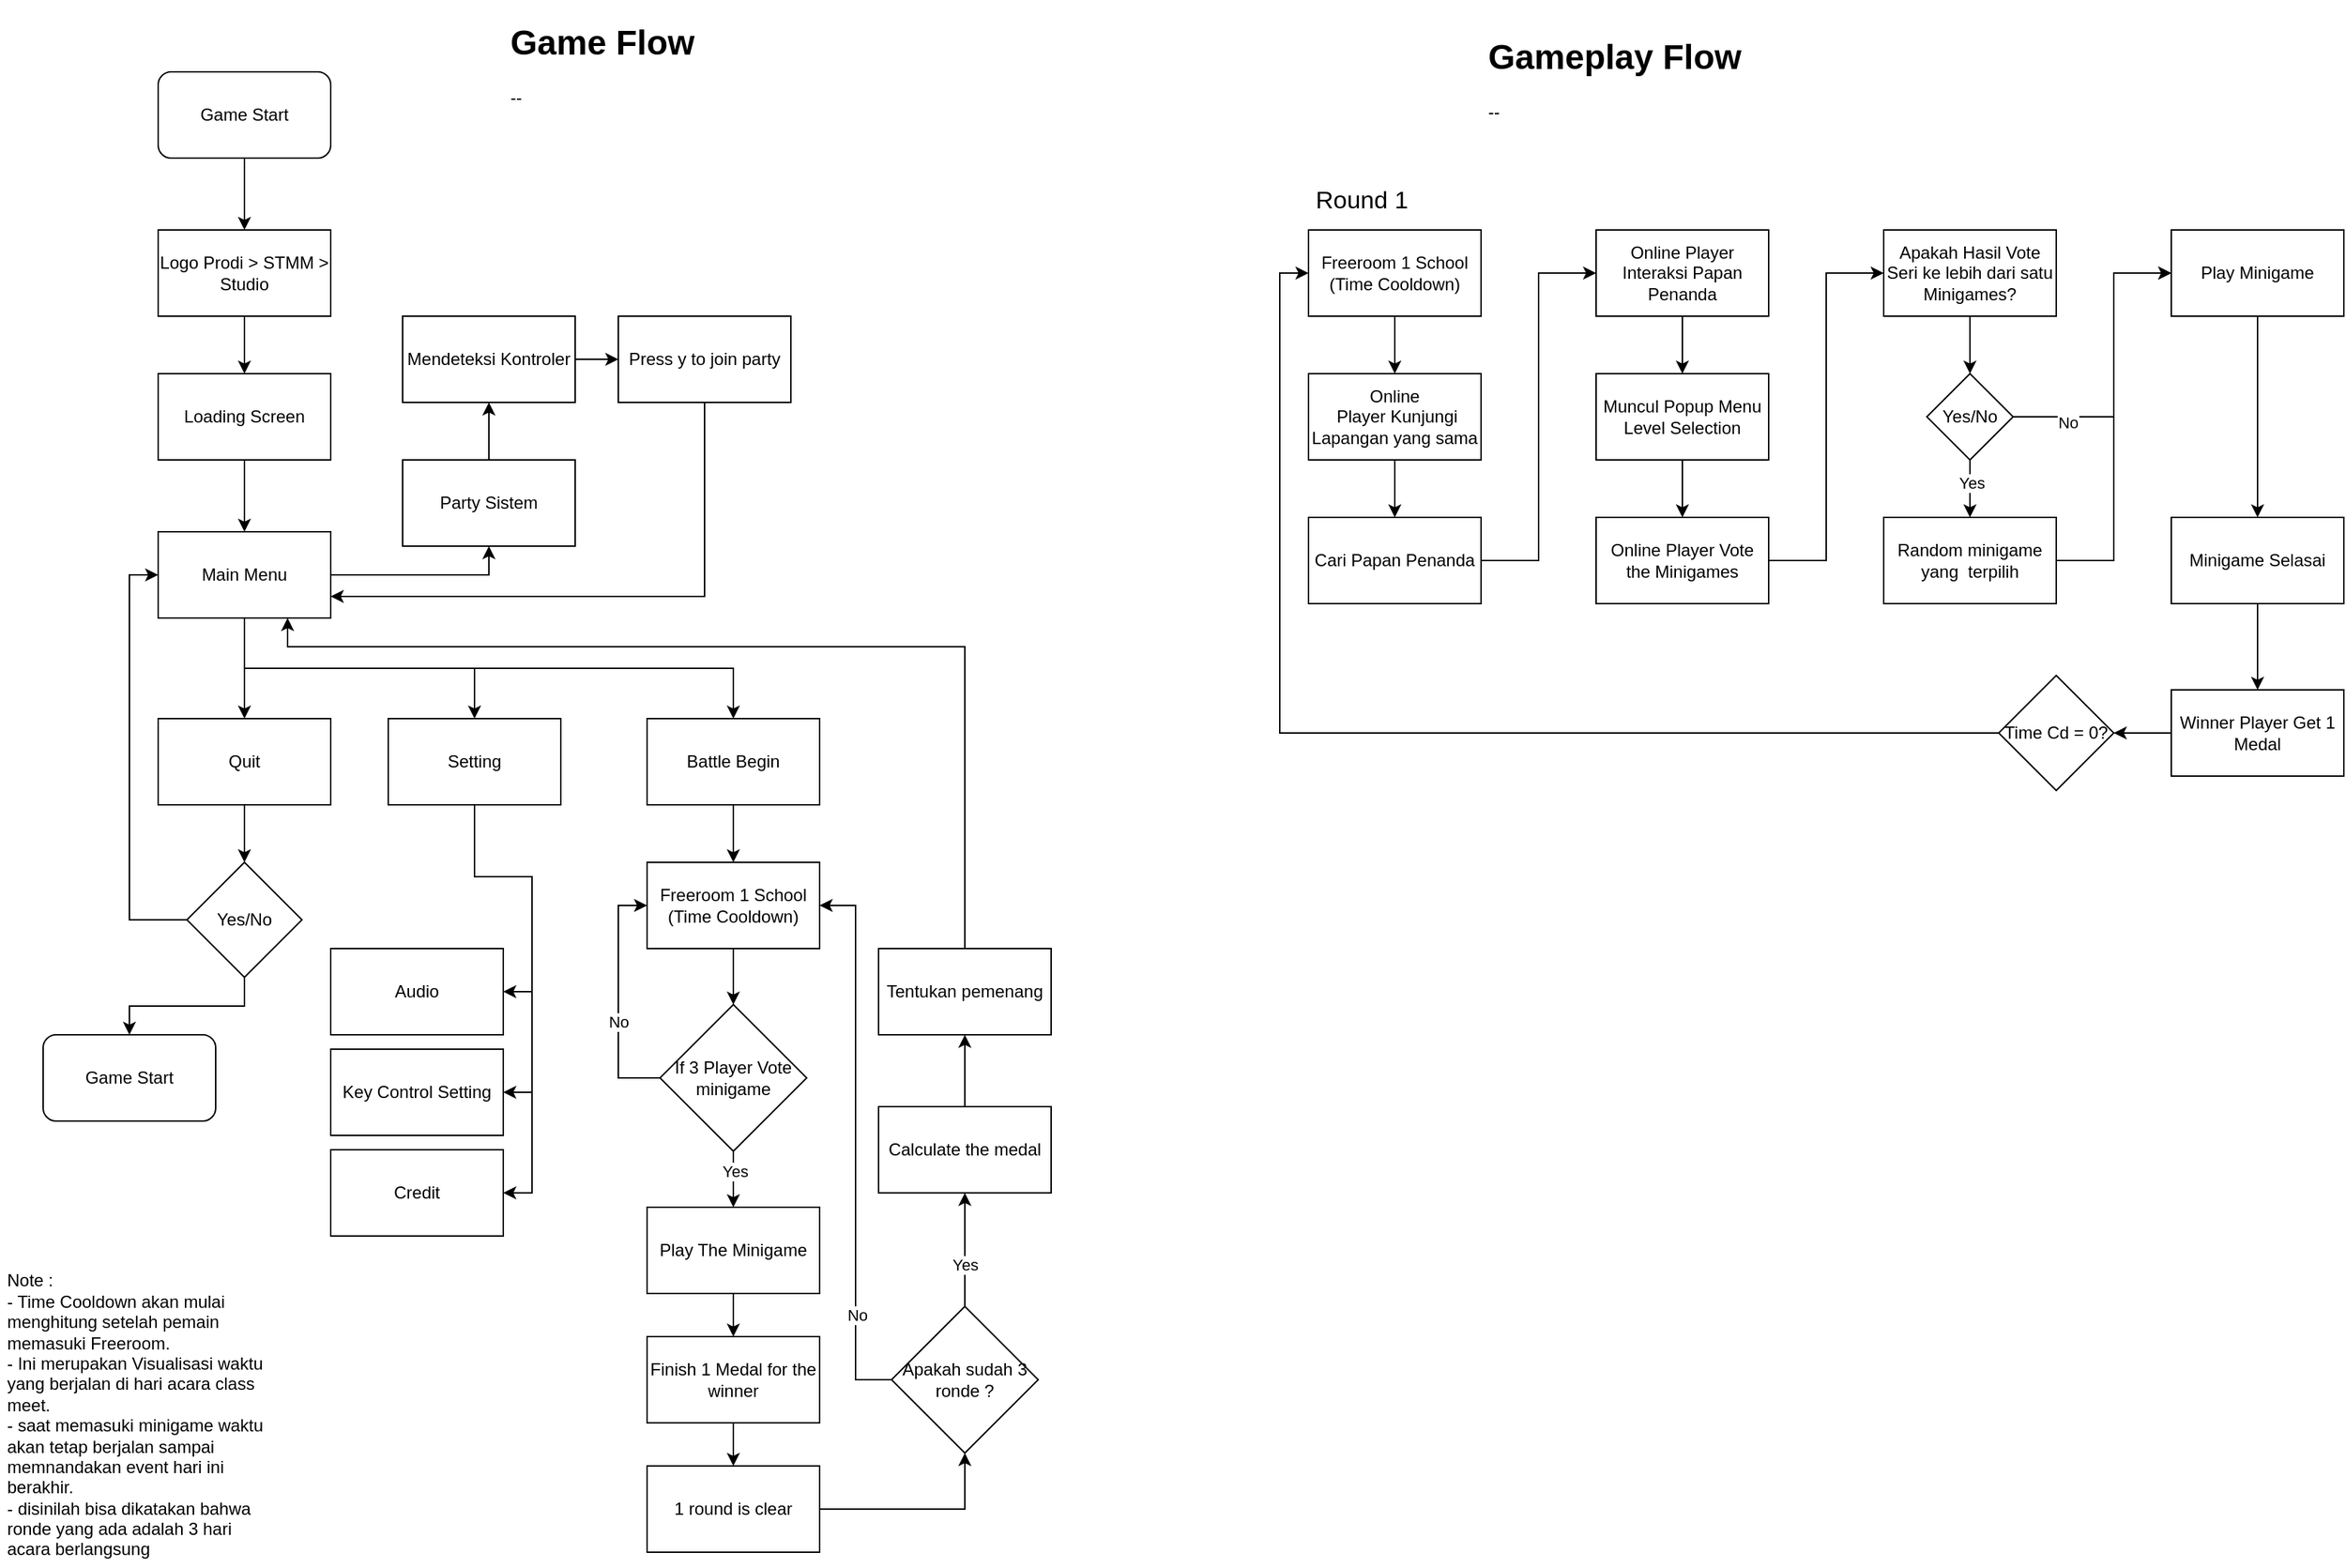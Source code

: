 <mxfile version="23.1.0" type="github">
  <diagram name="Page-1" id="PAmlABkw8AqGcg0zfsbD">
    <mxGraphModel dx="1035" dy="522" grid="1" gridSize="10" guides="1" tooltips="1" connect="1" arrows="1" fold="1" page="1" pageScale="1" pageWidth="850" pageHeight="1100" math="0" shadow="0">
      <root>
        <mxCell id="0" />
        <mxCell id="1" parent="0" />
        <mxCell id="R9gAzU4-4KS_lakZ7gdE-11" value="" style="edgeStyle=orthogonalEdgeStyle;rounded=0;orthogonalLoop=1;jettySize=auto;html=1;" parent="1" source="R9gAzU4-4KS_lakZ7gdE-1" target="R9gAzU4-4KS_lakZ7gdE-2" edge="1">
          <mxGeometry relative="1" as="geometry" />
        </mxCell>
        <mxCell id="R9gAzU4-4KS_lakZ7gdE-1" value="Game Start" style="rounded=1;whiteSpace=wrap;html=1;" parent="1" vertex="1">
          <mxGeometry x="120" y="50" width="120" height="60" as="geometry" />
        </mxCell>
        <mxCell id="R9gAzU4-4KS_lakZ7gdE-12" value="" style="edgeStyle=orthogonalEdgeStyle;rounded=0;orthogonalLoop=1;jettySize=auto;html=1;" parent="1" source="R9gAzU4-4KS_lakZ7gdE-2" target="R9gAzU4-4KS_lakZ7gdE-3" edge="1">
          <mxGeometry relative="1" as="geometry" />
        </mxCell>
        <mxCell id="R9gAzU4-4KS_lakZ7gdE-2" value="Logo Prodi &amp;gt; STMM &amp;gt; Studio" style="rounded=0;whiteSpace=wrap;html=1;" parent="1" vertex="1">
          <mxGeometry x="120" y="160" width="120" height="60" as="geometry" />
        </mxCell>
        <mxCell id="R9gAzU4-4KS_lakZ7gdE-13" value="" style="edgeStyle=orthogonalEdgeStyle;rounded=0;orthogonalLoop=1;jettySize=auto;html=1;" parent="1" source="R9gAzU4-4KS_lakZ7gdE-3" target="R9gAzU4-4KS_lakZ7gdE-4" edge="1">
          <mxGeometry relative="1" as="geometry" />
        </mxCell>
        <mxCell id="R9gAzU4-4KS_lakZ7gdE-3" value="Loading Screen" style="rounded=0;whiteSpace=wrap;html=1;" parent="1" vertex="1">
          <mxGeometry x="120" y="260" width="120" height="60" as="geometry" />
        </mxCell>
        <mxCell id="R9gAzU4-4KS_lakZ7gdE-14" value="" style="edgeStyle=orthogonalEdgeStyle;rounded=0;orthogonalLoop=1;jettySize=auto;html=1;" parent="1" source="R9gAzU4-4KS_lakZ7gdE-4" target="R9gAzU4-4KS_lakZ7gdE-5" edge="1">
          <mxGeometry relative="1" as="geometry" />
        </mxCell>
        <mxCell id="R9gAzU4-4KS_lakZ7gdE-23" style="edgeStyle=orthogonalEdgeStyle;rounded=0;orthogonalLoop=1;jettySize=auto;html=1;exitX=0.5;exitY=1;exitDx=0;exitDy=0;entryX=0.5;entryY=0;entryDx=0;entryDy=0;" parent="1" source="R9gAzU4-4KS_lakZ7gdE-4" target="R9gAzU4-4KS_lakZ7gdE-15" edge="1">
          <mxGeometry relative="1" as="geometry" />
        </mxCell>
        <mxCell id="R9gAzU4-4KS_lakZ7gdE-26" style="edgeStyle=orthogonalEdgeStyle;rounded=0;orthogonalLoop=1;jettySize=auto;html=1;exitX=1;exitY=0.5;exitDx=0;exitDy=0;entryX=0.5;entryY=1;entryDx=0;entryDy=0;" parent="1" source="R9gAzU4-4KS_lakZ7gdE-4" target="R9gAzU4-4KS_lakZ7gdE-24" edge="1">
          <mxGeometry relative="1" as="geometry" />
        </mxCell>
        <mxCell id="R9gAzU4-4KS_lakZ7gdE-36" style="edgeStyle=orthogonalEdgeStyle;rounded=0;orthogonalLoop=1;jettySize=auto;html=1;exitX=0.5;exitY=1;exitDx=0;exitDy=0;entryX=0.5;entryY=0;entryDx=0;entryDy=0;" parent="1" source="R9gAzU4-4KS_lakZ7gdE-4" target="R9gAzU4-4KS_lakZ7gdE-35" edge="1">
          <mxGeometry relative="1" as="geometry" />
        </mxCell>
        <mxCell id="R9gAzU4-4KS_lakZ7gdE-4" value="Main Menu" style="rounded=0;whiteSpace=wrap;html=1;" parent="1" vertex="1">
          <mxGeometry x="120" y="370" width="120" height="60" as="geometry" />
        </mxCell>
        <mxCell id="R9gAzU4-4KS_lakZ7gdE-9" style="edgeStyle=orthogonalEdgeStyle;rounded=0;orthogonalLoop=1;jettySize=auto;html=1;" parent="1" source="R9gAzU4-4KS_lakZ7gdE-5" target="R9gAzU4-4KS_lakZ7gdE-6" edge="1">
          <mxGeometry relative="1" as="geometry" />
        </mxCell>
        <mxCell id="R9gAzU4-4KS_lakZ7gdE-5" value="Quit" style="rounded=0;whiteSpace=wrap;html=1;" parent="1" vertex="1">
          <mxGeometry x="120" y="500" width="120" height="60" as="geometry" />
        </mxCell>
        <mxCell id="R9gAzU4-4KS_lakZ7gdE-8" style="edgeStyle=orthogonalEdgeStyle;rounded=0;orthogonalLoop=1;jettySize=auto;html=1;entryX=0.5;entryY=0;entryDx=0;entryDy=0;" parent="1" source="R9gAzU4-4KS_lakZ7gdE-6" target="R9gAzU4-4KS_lakZ7gdE-7" edge="1">
          <mxGeometry relative="1" as="geometry" />
        </mxCell>
        <mxCell id="R9gAzU4-4KS_lakZ7gdE-10" style="edgeStyle=orthogonalEdgeStyle;rounded=0;orthogonalLoop=1;jettySize=auto;html=1;exitX=0;exitY=0.5;exitDx=0;exitDy=0;entryX=0;entryY=0.5;entryDx=0;entryDy=0;" parent="1" source="R9gAzU4-4KS_lakZ7gdE-6" target="R9gAzU4-4KS_lakZ7gdE-4" edge="1">
          <mxGeometry relative="1" as="geometry" />
        </mxCell>
        <mxCell id="R9gAzU4-4KS_lakZ7gdE-6" value="Yes/No" style="rhombus;whiteSpace=wrap;html=1;" parent="1" vertex="1">
          <mxGeometry x="140" y="600" width="80" height="80" as="geometry" />
        </mxCell>
        <mxCell id="R9gAzU4-4KS_lakZ7gdE-7" value="Game Start" style="rounded=1;whiteSpace=wrap;html=1;" parent="1" vertex="1">
          <mxGeometry x="40" y="720" width="120" height="60" as="geometry" />
        </mxCell>
        <mxCell id="R9gAzU4-4KS_lakZ7gdE-20" style="edgeStyle=orthogonalEdgeStyle;rounded=0;orthogonalLoop=1;jettySize=auto;html=1;exitX=0.5;exitY=1;exitDx=0;exitDy=0;entryX=1;entryY=0.5;entryDx=0;entryDy=0;" parent="1" source="R9gAzU4-4KS_lakZ7gdE-15" target="R9gAzU4-4KS_lakZ7gdE-16" edge="1">
          <mxGeometry relative="1" as="geometry" />
        </mxCell>
        <mxCell id="R9gAzU4-4KS_lakZ7gdE-21" style="edgeStyle=orthogonalEdgeStyle;rounded=0;orthogonalLoop=1;jettySize=auto;html=1;exitX=0.5;exitY=1;exitDx=0;exitDy=0;entryX=1;entryY=0.5;entryDx=0;entryDy=0;" parent="1" source="R9gAzU4-4KS_lakZ7gdE-15" target="R9gAzU4-4KS_lakZ7gdE-17" edge="1">
          <mxGeometry relative="1" as="geometry">
            <Array as="points">
              <mxPoint x="340" y="610" />
              <mxPoint x="380" y="610" />
              <mxPoint x="380" y="760" />
            </Array>
          </mxGeometry>
        </mxCell>
        <mxCell id="R9gAzU4-4KS_lakZ7gdE-22" style="edgeStyle=orthogonalEdgeStyle;rounded=0;orthogonalLoop=1;jettySize=auto;html=1;exitX=0.5;exitY=1;exitDx=0;exitDy=0;entryX=1;entryY=0.5;entryDx=0;entryDy=0;" parent="1" source="R9gAzU4-4KS_lakZ7gdE-15" target="R9gAzU4-4KS_lakZ7gdE-18" edge="1">
          <mxGeometry relative="1" as="geometry">
            <Array as="points">
              <mxPoint x="340" y="610" />
              <mxPoint x="380" y="610" />
              <mxPoint x="380" y="830" />
            </Array>
          </mxGeometry>
        </mxCell>
        <mxCell id="R9gAzU4-4KS_lakZ7gdE-15" value="Setting" style="rounded=0;whiteSpace=wrap;html=1;" parent="1" vertex="1">
          <mxGeometry x="280" y="500" width="120" height="60" as="geometry" />
        </mxCell>
        <mxCell id="R9gAzU4-4KS_lakZ7gdE-16" value="Audio" style="rounded=0;whiteSpace=wrap;html=1;" parent="1" vertex="1">
          <mxGeometry x="240" y="660" width="120" height="60" as="geometry" />
        </mxCell>
        <mxCell id="R9gAzU4-4KS_lakZ7gdE-17" value="Key Control Setting" style="rounded=0;whiteSpace=wrap;html=1;" parent="1" vertex="1">
          <mxGeometry x="240" y="730" width="120" height="60" as="geometry" />
        </mxCell>
        <mxCell id="R9gAzU4-4KS_lakZ7gdE-18" value="Credit" style="rounded=0;whiteSpace=wrap;html=1;" parent="1" vertex="1">
          <mxGeometry x="240" y="800" width="120" height="60" as="geometry" />
        </mxCell>
        <mxCell id="R9gAzU4-4KS_lakZ7gdE-29" value="" style="edgeStyle=orthogonalEdgeStyle;rounded=0;orthogonalLoop=1;jettySize=auto;html=1;" parent="1" source="R9gAzU4-4KS_lakZ7gdE-24" target="R9gAzU4-4KS_lakZ7gdE-28" edge="1">
          <mxGeometry relative="1" as="geometry" />
        </mxCell>
        <mxCell id="R9gAzU4-4KS_lakZ7gdE-24" value="Party Sistem" style="rounded=0;whiteSpace=wrap;html=1;" parent="1" vertex="1">
          <mxGeometry x="290" y="320" width="120" height="60" as="geometry" />
        </mxCell>
        <mxCell id="R9gAzU4-4KS_lakZ7gdE-31" value="" style="edgeStyle=orthogonalEdgeStyle;rounded=0;orthogonalLoop=1;jettySize=auto;html=1;" parent="1" source="R9gAzU4-4KS_lakZ7gdE-28" target="R9gAzU4-4KS_lakZ7gdE-30" edge="1">
          <mxGeometry relative="1" as="geometry" />
        </mxCell>
        <mxCell id="R9gAzU4-4KS_lakZ7gdE-28" value="Mendeteksi Kontroler" style="rounded=0;whiteSpace=wrap;html=1;" parent="1" vertex="1">
          <mxGeometry x="290" y="220" width="120" height="60" as="geometry" />
        </mxCell>
        <mxCell id="R9gAzU4-4KS_lakZ7gdE-33" style="edgeStyle=orthogonalEdgeStyle;rounded=0;orthogonalLoop=1;jettySize=auto;html=1;exitX=0.5;exitY=1;exitDx=0;exitDy=0;entryX=1;entryY=0.75;entryDx=0;entryDy=0;" parent="1" source="R9gAzU4-4KS_lakZ7gdE-30" target="R9gAzU4-4KS_lakZ7gdE-4" edge="1">
          <mxGeometry relative="1" as="geometry" />
        </mxCell>
        <mxCell id="R9gAzU4-4KS_lakZ7gdE-30" value="Press y to join party" style="rounded=0;whiteSpace=wrap;html=1;" parent="1" vertex="1">
          <mxGeometry x="440" y="220" width="120" height="60" as="geometry" />
        </mxCell>
        <mxCell id="R9gAzU4-4KS_lakZ7gdE-42" value="" style="edgeStyle=orthogonalEdgeStyle;rounded=0;orthogonalLoop=1;jettySize=auto;html=1;" parent="1" source="R9gAzU4-4KS_lakZ7gdE-35" target="R9gAzU4-4KS_lakZ7gdE-37" edge="1">
          <mxGeometry relative="1" as="geometry" />
        </mxCell>
        <mxCell id="R9gAzU4-4KS_lakZ7gdE-35" value="Battle Begin" style="rounded=0;whiteSpace=wrap;html=1;" parent="1" vertex="1">
          <mxGeometry x="460" y="500" width="120" height="60" as="geometry" />
        </mxCell>
        <mxCell id="R9gAzU4-4KS_lakZ7gdE-43" value="" style="edgeStyle=orthogonalEdgeStyle;rounded=0;orthogonalLoop=1;jettySize=auto;html=1;" parent="1" source="R9gAzU4-4KS_lakZ7gdE-37" target="R9gAzU4-4KS_lakZ7gdE-39" edge="1">
          <mxGeometry relative="1" as="geometry" />
        </mxCell>
        <mxCell id="R9gAzU4-4KS_lakZ7gdE-37" value="Freeroom 1 School&lt;br&gt;(Time Cooldown)" style="rounded=0;whiteSpace=wrap;html=1;" parent="1" vertex="1">
          <mxGeometry x="460" y="600" width="120" height="60" as="geometry" />
        </mxCell>
        <mxCell id="R9gAzU4-4KS_lakZ7gdE-40" style="edgeStyle=orthogonalEdgeStyle;rounded=0;orthogonalLoop=1;jettySize=auto;html=1;exitX=0;exitY=0.5;exitDx=0;exitDy=0;entryX=0;entryY=0.5;entryDx=0;entryDy=0;" parent="1" source="R9gAzU4-4KS_lakZ7gdE-39" target="R9gAzU4-4KS_lakZ7gdE-37" edge="1">
          <mxGeometry relative="1" as="geometry" />
        </mxCell>
        <mxCell id="R9gAzU4-4KS_lakZ7gdE-41" value="No" style="edgeLabel;html=1;align=center;verticalAlign=middle;resizable=0;points=[];" parent="R9gAzU4-4KS_lakZ7gdE-40" vertex="1" connectable="0">
          <mxGeometry x="-0.195" relative="1" as="geometry">
            <mxPoint as="offset" />
          </mxGeometry>
        </mxCell>
        <mxCell id="R9gAzU4-4KS_lakZ7gdE-45" value="" style="edgeStyle=orthogonalEdgeStyle;rounded=0;orthogonalLoop=1;jettySize=auto;html=1;" parent="1" source="R9gAzU4-4KS_lakZ7gdE-39" target="R9gAzU4-4KS_lakZ7gdE-44" edge="1">
          <mxGeometry relative="1" as="geometry" />
        </mxCell>
        <mxCell id="R9gAzU4-4KS_lakZ7gdE-46" value="Yes" style="edgeLabel;html=1;align=center;verticalAlign=middle;resizable=0;points=[];" parent="R9gAzU4-4KS_lakZ7gdE-45" vertex="1" connectable="0">
          <mxGeometry x="-0.286" y="1" relative="1" as="geometry">
            <mxPoint y="-1" as="offset" />
          </mxGeometry>
        </mxCell>
        <mxCell id="R9gAzU4-4KS_lakZ7gdE-39" value="If 3 Player Vote minigame" style="rhombus;whiteSpace=wrap;html=1;" parent="1" vertex="1">
          <mxGeometry x="469" y="699" width="102" height="102" as="geometry" />
        </mxCell>
        <mxCell id="R9gAzU4-4KS_lakZ7gdE-48" value="" style="edgeStyle=orthogonalEdgeStyle;rounded=0;orthogonalLoop=1;jettySize=auto;html=1;" parent="1" source="R9gAzU4-4KS_lakZ7gdE-44" target="R9gAzU4-4KS_lakZ7gdE-47" edge="1">
          <mxGeometry relative="1" as="geometry" />
        </mxCell>
        <mxCell id="R9gAzU4-4KS_lakZ7gdE-44" value="Play The Minigame" style="rounded=0;whiteSpace=wrap;html=1;" parent="1" vertex="1">
          <mxGeometry x="460" y="840" width="120" height="60" as="geometry" />
        </mxCell>
        <mxCell id="R9gAzU4-4KS_lakZ7gdE-50" value="" style="edgeStyle=orthogonalEdgeStyle;rounded=0;orthogonalLoop=1;jettySize=auto;html=1;" parent="1" source="R9gAzU4-4KS_lakZ7gdE-47" target="R9gAzU4-4KS_lakZ7gdE-49" edge="1">
          <mxGeometry relative="1" as="geometry" />
        </mxCell>
        <mxCell id="R9gAzU4-4KS_lakZ7gdE-47" value="Finish 1 Medal for the winner" style="whiteSpace=wrap;html=1;rounded=0;" parent="1" vertex="1">
          <mxGeometry x="460" y="930" width="120" height="60" as="geometry" />
        </mxCell>
        <mxCell id="R9gAzU4-4KS_lakZ7gdE-52" style="edgeStyle=orthogonalEdgeStyle;rounded=0;orthogonalLoop=1;jettySize=auto;html=1;exitX=1;exitY=0.5;exitDx=0;exitDy=0;entryX=0.5;entryY=1;entryDx=0;entryDy=0;" parent="1" source="R9gAzU4-4KS_lakZ7gdE-49" target="R9gAzU4-4KS_lakZ7gdE-51" edge="1">
          <mxGeometry relative="1" as="geometry" />
        </mxCell>
        <mxCell id="R9gAzU4-4KS_lakZ7gdE-49" value="1 round is clear" style="whiteSpace=wrap;html=1;rounded=0;" parent="1" vertex="1">
          <mxGeometry x="460" y="1020" width="120" height="60" as="geometry" />
        </mxCell>
        <mxCell id="R9gAzU4-4KS_lakZ7gdE-53" style="edgeStyle=orthogonalEdgeStyle;rounded=0;orthogonalLoop=1;jettySize=auto;html=1;exitX=0;exitY=0.5;exitDx=0;exitDy=0;entryX=1;entryY=0.5;entryDx=0;entryDy=0;" parent="1" source="R9gAzU4-4KS_lakZ7gdE-51" target="R9gAzU4-4KS_lakZ7gdE-37" edge="1">
          <mxGeometry relative="1" as="geometry" />
        </mxCell>
        <mxCell id="R9gAzU4-4KS_lakZ7gdE-54" value="No" style="edgeLabel;html=1;align=center;verticalAlign=middle;resizable=0;points=[];" parent="R9gAzU4-4KS_lakZ7gdE-53" vertex="1" connectable="0">
          <mxGeometry x="-0.629" y="-1" relative="1" as="geometry">
            <mxPoint as="offset" />
          </mxGeometry>
        </mxCell>
        <mxCell id="R9gAzU4-4KS_lakZ7gdE-56" style="edgeStyle=orthogonalEdgeStyle;rounded=0;orthogonalLoop=1;jettySize=auto;html=1;exitX=0.5;exitY=0;exitDx=0;exitDy=0;entryX=0.5;entryY=1;entryDx=0;entryDy=0;" parent="1" source="R9gAzU4-4KS_lakZ7gdE-51" target="R9gAzU4-4KS_lakZ7gdE-55" edge="1">
          <mxGeometry relative="1" as="geometry" />
        </mxCell>
        <mxCell id="R9gAzU4-4KS_lakZ7gdE-60" value="Yes" style="edgeLabel;html=1;align=center;verticalAlign=middle;resizable=0;points=[];" parent="R9gAzU4-4KS_lakZ7gdE-56" vertex="1" connectable="0">
          <mxGeometry x="0.172" relative="1" as="geometry">
            <mxPoint y="17" as="offset" />
          </mxGeometry>
        </mxCell>
        <mxCell id="R9gAzU4-4KS_lakZ7gdE-51" value="Apakah sudah 3 ronde ?" style="rhombus;whiteSpace=wrap;html=1;" parent="1" vertex="1">
          <mxGeometry x="630" y="909" width="102" height="102" as="geometry" />
        </mxCell>
        <mxCell id="R9gAzU4-4KS_lakZ7gdE-58" value="" style="edgeStyle=orthogonalEdgeStyle;rounded=0;orthogonalLoop=1;jettySize=auto;html=1;" parent="1" source="R9gAzU4-4KS_lakZ7gdE-55" target="R9gAzU4-4KS_lakZ7gdE-57" edge="1">
          <mxGeometry relative="1" as="geometry" />
        </mxCell>
        <mxCell id="R9gAzU4-4KS_lakZ7gdE-55" value="Calculate the medal" style="rounded=0;whiteSpace=wrap;html=1;" parent="1" vertex="1">
          <mxGeometry x="621" y="770" width="120" height="60" as="geometry" />
        </mxCell>
        <mxCell id="R9gAzU4-4KS_lakZ7gdE-59" style="edgeStyle=orthogonalEdgeStyle;rounded=0;orthogonalLoop=1;jettySize=auto;html=1;exitX=0.5;exitY=0;exitDx=0;exitDy=0;entryX=0.75;entryY=1;entryDx=0;entryDy=0;" parent="1" source="R9gAzU4-4KS_lakZ7gdE-57" target="R9gAzU4-4KS_lakZ7gdE-4" edge="1">
          <mxGeometry relative="1" as="geometry">
            <Array as="points">
              <mxPoint x="681" y="450" />
              <mxPoint x="210" y="450" />
            </Array>
          </mxGeometry>
        </mxCell>
        <mxCell id="R9gAzU4-4KS_lakZ7gdE-57" value="Tentukan pemenang" style="rounded=0;whiteSpace=wrap;html=1;" parent="1" vertex="1">
          <mxGeometry x="621" y="660" width="120" height="60" as="geometry" />
        </mxCell>
        <mxCell id="R9gAzU4-4KS_lakZ7gdE-61" value="&lt;br&gt;Note : &lt;br&gt;- Time Cooldown akan mulai&amp;nbsp; &amp;nbsp; &amp;nbsp; menghitung setelah pemain memasuki Freeroom.&lt;br&gt;- Ini merupakan Visualisasi waktu yang berjalan di hari acara class meet.&lt;br&gt;- saat memasuki minigame waktu akan tetap berjalan sampai memnandakan event hari ini berakhir.&lt;br&gt;- disinilah bisa dikatakan bahwa ronde yang ada adalah 3 hari acara berlangsung&lt;br&gt;" style="text;html=1;strokeColor=none;fillColor=none;spacing=5;spacingTop=-20;whiteSpace=wrap;overflow=hidden;rounded=0;" parent="1" vertex="1">
          <mxGeometry x="10" y="880" width="190" height="210" as="geometry" />
        </mxCell>
        <mxCell id="R9gAzU4-4KS_lakZ7gdE-63" value="&lt;h1&gt;Game Flow&lt;/h1&gt;&lt;p&gt;--&lt;/p&gt;" style="text;html=1;strokeColor=none;fillColor=none;spacing=5;spacingTop=-20;whiteSpace=wrap;overflow=hidden;rounded=0;" parent="1" vertex="1">
          <mxGeometry x="360" y="10" width="190" height="70" as="geometry" />
        </mxCell>
        <mxCell id="dnqeTT22_9KrPis70-YO-4" value="" style="edgeStyle=orthogonalEdgeStyle;rounded=0;orthogonalLoop=1;jettySize=auto;html=1;" edge="1" parent="1" source="dnqeTT22_9KrPis70-YO-1" target="dnqeTT22_9KrPis70-YO-3">
          <mxGeometry relative="1" as="geometry" />
        </mxCell>
        <mxCell id="dnqeTT22_9KrPis70-YO-1" value="Freeroom 1 School&lt;br&gt;(Time Cooldown)" style="whiteSpace=wrap;html=1;rounded=0;" vertex="1" parent="1">
          <mxGeometry x="920" y="160" width="120" height="60" as="geometry" />
        </mxCell>
        <mxCell id="dnqeTT22_9KrPis70-YO-2" value="&lt;h1&gt;Gameplay Flow&lt;/h1&gt;&lt;p&gt;--&lt;/p&gt;" style="text;html=1;strokeColor=none;fillColor=none;spacing=5;spacingTop=-20;whiteSpace=wrap;overflow=hidden;rounded=0;" vertex="1" parent="1">
          <mxGeometry x="1040" y="20" width="190" height="70" as="geometry" />
        </mxCell>
        <mxCell id="dnqeTT22_9KrPis70-YO-6" value="" style="edgeStyle=orthogonalEdgeStyle;rounded=0;orthogonalLoop=1;jettySize=auto;html=1;" edge="1" parent="1" source="dnqeTT22_9KrPis70-YO-3" target="dnqeTT22_9KrPis70-YO-5">
          <mxGeometry relative="1" as="geometry" />
        </mxCell>
        <mxCell id="dnqeTT22_9KrPis70-YO-3" value="Online&lt;br&gt;&amp;nbsp;Player Kunjungi Lapangan yang sama" style="whiteSpace=wrap;html=1;rounded=0;" vertex="1" parent="1">
          <mxGeometry x="920" y="260" width="120" height="60" as="geometry" />
        </mxCell>
        <mxCell id="dnqeTT22_9KrPis70-YO-15" style="edgeStyle=orthogonalEdgeStyle;rounded=0;orthogonalLoop=1;jettySize=auto;html=1;exitX=1;exitY=0.5;exitDx=0;exitDy=0;entryX=0;entryY=0.5;entryDx=0;entryDy=0;" edge="1" parent="1" source="dnqeTT22_9KrPis70-YO-5" target="dnqeTT22_9KrPis70-YO-7">
          <mxGeometry relative="1" as="geometry" />
        </mxCell>
        <mxCell id="dnqeTT22_9KrPis70-YO-5" value="Cari Papan Penanda" style="whiteSpace=wrap;html=1;rounded=0;" vertex="1" parent="1">
          <mxGeometry x="920" y="360" width="120" height="60" as="geometry" />
        </mxCell>
        <mxCell id="dnqeTT22_9KrPis70-YO-10" value="" style="edgeStyle=orthogonalEdgeStyle;rounded=0;orthogonalLoop=1;jettySize=auto;html=1;" edge="1" parent="1" source="dnqeTT22_9KrPis70-YO-7" target="dnqeTT22_9KrPis70-YO-9">
          <mxGeometry relative="1" as="geometry" />
        </mxCell>
        <mxCell id="dnqeTT22_9KrPis70-YO-7" value="Online Player Interaksi Papan Penanda" style="whiteSpace=wrap;html=1;rounded=0;" vertex="1" parent="1">
          <mxGeometry x="1120" y="160" width="120" height="60" as="geometry" />
        </mxCell>
        <mxCell id="dnqeTT22_9KrPis70-YO-12" value="" style="edgeStyle=orthogonalEdgeStyle;rounded=0;orthogonalLoop=1;jettySize=auto;html=1;" edge="1" parent="1" source="dnqeTT22_9KrPis70-YO-9" target="dnqeTT22_9KrPis70-YO-11">
          <mxGeometry relative="1" as="geometry" />
        </mxCell>
        <mxCell id="dnqeTT22_9KrPis70-YO-9" value="Muncul Popup Menu Level Selection" style="whiteSpace=wrap;html=1;rounded=0;" vertex="1" parent="1">
          <mxGeometry x="1120" y="260" width="120" height="60" as="geometry" />
        </mxCell>
        <mxCell id="dnqeTT22_9KrPis70-YO-22" style="edgeStyle=orthogonalEdgeStyle;rounded=0;orthogonalLoop=1;jettySize=auto;html=1;exitX=1;exitY=0.5;exitDx=0;exitDy=0;entryX=0;entryY=0.5;entryDx=0;entryDy=0;" edge="1" parent="1" source="dnqeTT22_9KrPis70-YO-11" target="dnqeTT22_9KrPis70-YO-18">
          <mxGeometry relative="1" as="geometry" />
        </mxCell>
        <mxCell id="dnqeTT22_9KrPis70-YO-11" value="Online Player Vote the Minigames" style="whiteSpace=wrap;html=1;rounded=0;" vertex="1" parent="1">
          <mxGeometry x="1120" y="360" width="120" height="60" as="geometry" />
        </mxCell>
        <mxCell id="dnqeTT22_9KrPis70-YO-21" value="" style="edgeStyle=orthogonalEdgeStyle;rounded=0;orthogonalLoop=1;jettySize=auto;html=1;" edge="1" parent="1" source="dnqeTT22_9KrPis70-YO-18" target="dnqeTT22_9KrPis70-YO-20">
          <mxGeometry relative="1" as="geometry" />
        </mxCell>
        <mxCell id="dnqeTT22_9KrPis70-YO-18" value="Apakah Hasil Vote Seri ke lebih dari satu Minigames?" style="whiteSpace=wrap;html=1;rounded=0;" vertex="1" parent="1">
          <mxGeometry x="1320" y="160" width="120" height="60" as="geometry" />
        </mxCell>
        <mxCell id="dnqeTT22_9KrPis70-YO-24" value="" style="edgeStyle=orthogonalEdgeStyle;rounded=0;orthogonalLoop=1;jettySize=auto;html=1;" edge="1" parent="1" source="dnqeTT22_9KrPis70-YO-20" target="dnqeTT22_9KrPis70-YO-23">
          <mxGeometry relative="1" as="geometry" />
        </mxCell>
        <mxCell id="dnqeTT22_9KrPis70-YO-25" value="Yes" style="edgeLabel;html=1;align=center;verticalAlign=middle;resizable=0;points=[];" vertex="1" connectable="0" parent="dnqeTT22_9KrPis70-YO-24">
          <mxGeometry x="-0.2" y="1" relative="1" as="geometry">
            <mxPoint as="offset" />
          </mxGeometry>
        </mxCell>
        <mxCell id="dnqeTT22_9KrPis70-YO-29" style="edgeStyle=orthogonalEdgeStyle;rounded=0;orthogonalLoop=1;jettySize=auto;html=1;exitX=1;exitY=0.5;exitDx=0;exitDy=0;entryX=0;entryY=0.5;entryDx=0;entryDy=0;" edge="1" parent="1" source="dnqeTT22_9KrPis70-YO-20" target="dnqeTT22_9KrPis70-YO-27">
          <mxGeometry relative="1" as="geometry">
            <Array as="points">
              <mxPoint x="1480" y="290" />
              <mxPoint x="1480" y="190" />
            </Array>
          </mxGeometry>
        </mxCell>
        <mxCell id="dnqeTT22_9KrPis70-YO-30" value="No" style="edgeLabel;html=1;align=center;verticalAlign=middle;resizable=0;points=[];" vertex="1" connectable="0" parent="dnqeTT22_9KrPis70-YO-29">
          <mxGeometry x="-0.638" y="-4" relative="1" as="geometry">
            <mxPoint as="offset" />
          </mxGeometry>
        </mxCell>
        <mxCell id="dnqeTT22_9KrPis70-YO-20" value="Yes/No" style="rhombus;whiteSpace=wrap;html=1;rounded=0;" vertex="1" parent="1">
          <mxGeometry x="1350" y="260" width="60" height="60" as="geometry" />
        </mxCell>
        <mxCell id="dnqeTT22_9KrPis70-YO-28" style="edgeStyle=orthogonalEdgeStyle;rounded=0;orthogonalLoop=1;jettySize=auto;html=1;exitX=1;exitY=0.5;exitDx=0;exitDy=0;entryX=0;entryY=0.5;entryDx=0;entryDy=0;" edge="1" parent="1" source="dnqeTT22_9KrPis70-YO-23" target="dnqeTT22_9KrPis70-YO-27">
          <mxGeometry relative="1" as="geometry" />
        </mxCell>
        <mxCell id="dnqeTT22_9KrPis70-YO-23" value="Random minigame yang&amp;nbsp; terpilih" style="whiteSpace=wrap;html=1;rounded=0;" vertex="1" parent="1">
          <mxGeometry x="1320" y="360" width="120" height="60" as="geometry" />
        </mxCell>
        <mxCell id="dnqeTT22_9KrPis70-YO-32" value="" style="edgeStyle=orthogonalEdgeStyle;rounded=0;orthogonalLoop=1;jettySize=auto;html=1;" edge="1" parent="1" source="dnqeTT22_9KrPis70-YO-27" target="dnqeTT22_9KrPis70-YO-31">
          <mxGeometry relative="1" as="geometry" />
        </mxCell>
        <mxCell id="dnqeTT22_9KrPis70-YO-27" value="Play Minigame" style="whiteSpace=wrap;html=1;rounded=0;" vertex="1" parent="1">
          <mxGeometry x="1520" y="160" width="120" height="60" as="geometry" />
        </mxCell>
        <mxCell id="dnqeTT22_9KrPis70-YO-34" value="" style="edgeStyle=orthogonalEdgeStyle;rounded=0;orthogonalLoop=1;jettySize=auto;html=1;" edge="1" parent="1" source="dnqeTT22_9KrPis70-YO-31" target="dnqeTT22_9KrPis70-YO-33">
          <mxGeometry relative="1" as="geometry" />
        </mxCell>
        <mxCell id="dnqeTT22_9KrPis70-YO-31" value="Minigame Selasai" style="whiteSpace=wrap;html=1;rounded=0;" vertex="1" parent="1">
          <mxGeometry x="1520" y="360" width="120" height="60" as="geometry" />
        </mxCell>
        <mxCell id="dnqeTT22_9KrPis70-YO-38" value="" style="edgeStyle=orthogonalEdgeStyle;rounded=0;orthogonalLoop=1;jettySize=auto;html=1;" edge="1" parent="1" source="dnqeTT22_9KrPis70-YO-33" target="dnqeTT22_9KrPis70-YO-37">
          <mxGeometry relative="1" as="geometry" />
        </mxCell>
        <mxCell id="dnqeTT22_9KrPis70-YO-33" value="Winner Player Get 1 Medal" style="whiteSpace=wrap;html=1;rounded=0;" vertex="1" parent="1">
          <mxGeometry x="1520" y="480" width="120" height="60" as="geometry" />
        </mxCell>
        <mxCell id="dnqeTT22_9KrPis70-YO-39" style="edgeStyle=orthogonalEdgeStyle;rounded=0;orthogonalLoop=1;jettySize=auto;html=1;exitX=0;exitY=0.5;exitDx=0;exitDy=0;entryX=0;entryY=0.5;entryDx=0;entryDy=0;" edge="1" parent="1" source="dnqeTT22_9KrPis70-YO-37" target="dnqeTT22_9KrPis70-YO-1">
          <mxGeometry relative="1" as="geometry" />
        </mxCell>
        <mxCell id="dnqeTT22_9KrPis70-YO-37" value="Time Cd&amp;nbsp;= 0?" style="rhombus;whiteSpace=wrap;html=1;rounded=0;" vertex="1" parent="1">
          <mxGeometry x="1400" y="470" width="80" height="80" as="geometry" />
        </mxCell>
        <mxCell id="dnqeTT22_9KrPis70-YO-40" value="&lt;font style=&quot;font-size: 17px;&quot;&gt;&lt;br&gt;Round 1&lt;/font&gt;" style="text;html=1;strokeColor=none;fillColor=none;spacing=5;spacingTop=-20;whiteSpace=wrap;overflow=hidden;rounded=0;" vertex="1" parent="1">
          <mxGeometry x="920" y="120" width="190" height="30" as="geometry" />
        </mxCell>
      </root>
    </mxGraphModel>
  </diagram>
</mxfile>
